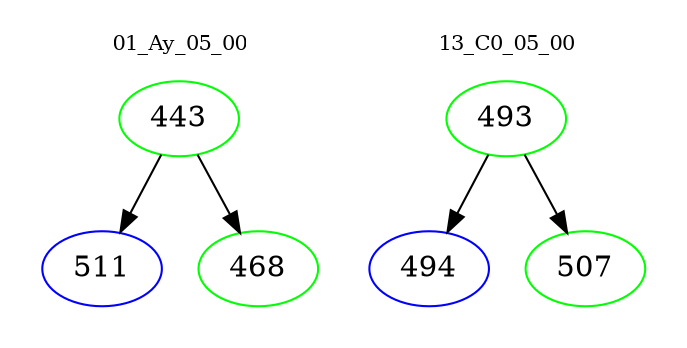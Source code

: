 digraph{
subgraph cluster_0 {
color = white
label = "01_Ay_05_00";
fontsize=10;
T0_443 [label="443", color="green"]
T0_443 -> T0_511 [color="black"]
T0_511 [label="511", color="blue"]
T0_443 -> T0_468 [color="black"]
T0_468 [label="468", color="green"]
}
subgraph cluster_1 {
color = white
label = "13_C0_05_00";
fontsize=10;
T1_493 [label="493", color="green"]
T1_493 -> T1_494 [color="black"]
T1_494 [label="494", color="blue"]
T1_493 -> T1_507 [color="black"]
T1_507 [label="507", color="green"]
}
}
